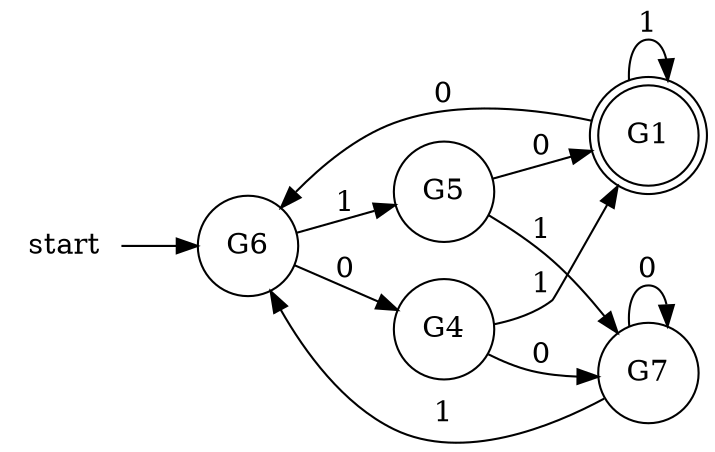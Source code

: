 digraph { 


rankdir="LR";

node[shape = plaintext];
	start [label = "start"];
node[shape = doublecircle];
	G1 [label = "G1"];
node[shape = circle];
	G4 [label = "G4"];
	G5 [label = "G5"];
	G6 [label = "G6"];
	G7 [label = "G7"];
	
start -> G6
G1 -> G1[label="1"];
G1 -> G6[label="0"];
G4 -> G1[label="1"];
G4 -> G7[label="0"];
G5 -> G1[label="0"];
G5 -> G7[label="1"];
G6 -> G4[label="0"];
G6 -> G5[label="1"];
G7 -> G6[label="1"];
G7 -> G7[label="0"];
}